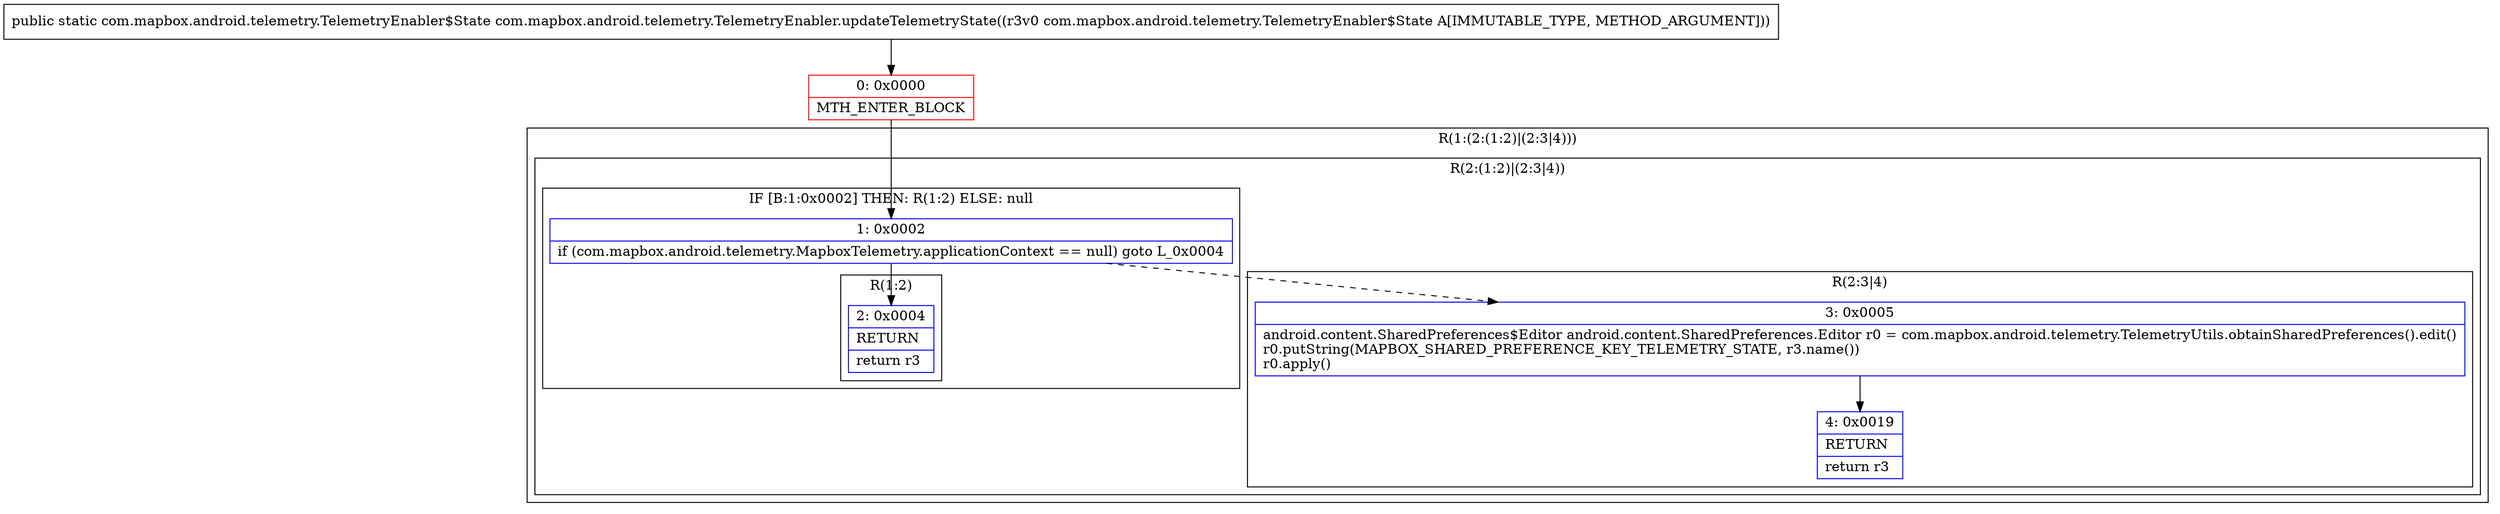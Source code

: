 digraph "CFG forcom.mapbox.android.telemetry.TelemetryEnabler.updateTelemetryState(Lcom\/mapbox\/android\/telemetry\/TelemetryEnabler$State;)Lcom\/mapbox\/android\/telemetry\/TelemetryEnabler$State;" {
subgraph cluster_Region_1165702281 {
label = "R(1:(2:(1:2)|(2:3|4)))";
node [shape=record,color=blue];
subgraph cluster_Region_1166787770 {
label = "R(2:(1:2)|(2:3|4))";
node [shape=record,color=blue];
subgraph cluster_IfRegion_105552237 {
label = "IF [B:1:0x0002] THEN: R(1:2) ELSE: null";
node [shape=record,color=blue];
Node_1 [shape=record,label="{1\:\ 0x0002|if (com.mapbox.android.telemetry.MapboxTelemetry.applicationContext == null) goto L_0x0004\l}"];
subgraph cluster_Region_1288495950 {
label = "R(1:2)";
node [shape=record,color=blue];
Node_2 [shape=record,label="{2\:\ 0x0004|RETURN\l|return r3\l}"];
}
}
subgraph cluster_Region_2097152321 {
label = "R(2:3|4)";
node [shape=record,color=blue];
Node_3 [shape=record,label="{3\:\ 0x0005|android.content.SharedPreferences$Editor android.content.SharedPreferences.Editor r0 = com.mapbox.android.telemetry.TelemetryUtils.obtainSharedPreferences().edit()\lr0.putString(MAPBOX_SHARED_PREFERENCE_KEY_TELEMETRY_STATE, r3.name())\lr0.apply()\l}"];
Node_4 [shape=record,label="{4\:\ 0x0019|RETURN\l|return r3\l}"];
}
}
}
Node_0 [shape=record,color=red,label="{0\:\ 0x0000|MTH_ENTER_BLOCK\l}"];
MethodNode[shape=record,label="{public static com.mapbox.android.telemetry.TelemetryEnabler$State com.mapbox.android.telemetry.TelemetryEnabler.updateTelemetryState((r3v0 com.mapbox.android.telemetry.TelemetryEnabler$State A[IMMUTABLE_TYPE, METHOD_ARGUMENT])) }"];
MethodNode -> Node_0;
Node_1 -> Node_2;
Node_1 -> Node_3[style=dashed];
Node_3 -> Node_4;
Node_0 -> Node_1;
}

